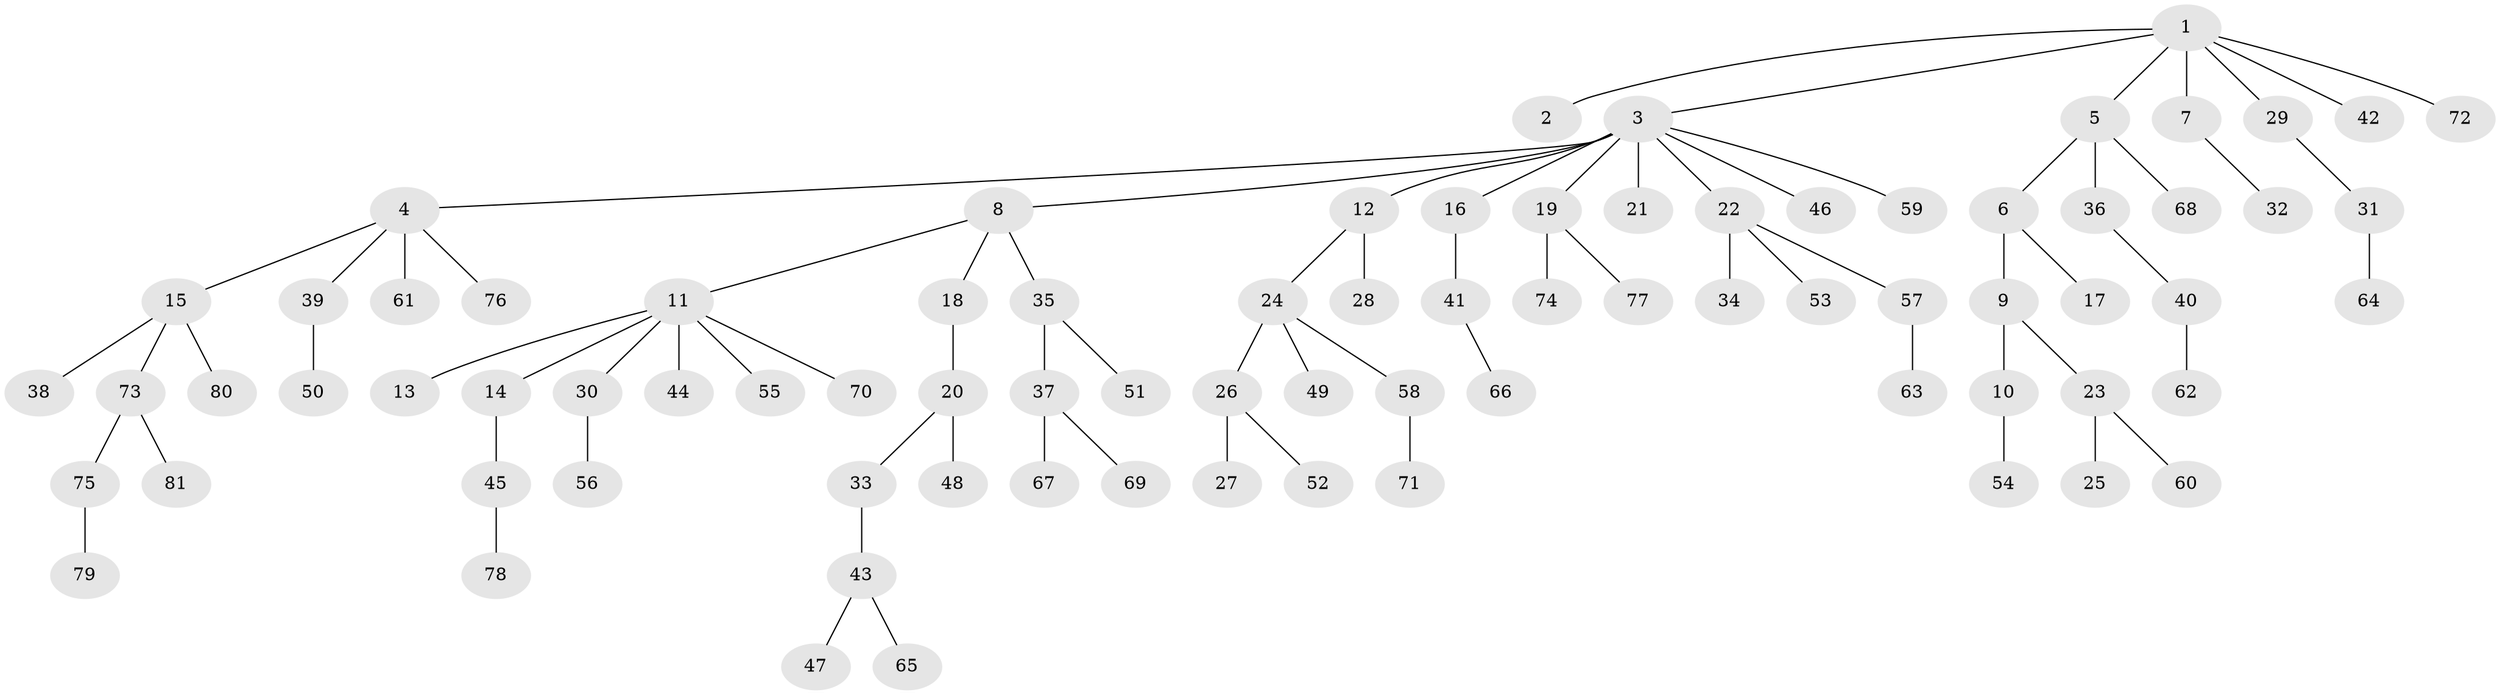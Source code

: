 // Generated by graph-tools (version 1.1) at 2025/50/03/09/25 03:50:26]
// undirected, 81 vertices, 80 edges
graph export_dot {
graph [start="1"]
  node [color=gray90,style=filled];
  1;
  2;
  3;
  4;
  5;
  6;
  7;
  8;
  9;
  10;
  11;
  12;
  13;
  14;
  15;
  16;
  17;
  18;
  19;
  20;
  21;
  22;
  23;
  24;
  25;
  26;
  27;
  28;
  29;
  30;
  31;
  32;
  33;
  34;
  35;
  36;
  37;
  38;
  39;
  40;
  41;
  42;
  43;
  44;
  45;
  46;
  47;
  48;
  49;
  50;
  51;
  52;
  53;
  54;
  55;
  56;
  57;
  58;
  59;
  60;
  61;
  62;
  63;
  64;
  65;
  66;
  67;
  68;
  69;
  70;
  71;
  72;
  73;
  74;
  75;
  76;
  77;
  78;
  79;
  80;
  81;
  1 -- 2;
  1 -- 3;
  1 -- 5;
  1 -- 7;
  1 -- 29;
  1 -- 42;
  1 -- 72;
  3 -- 4;
  3 -- 8;
  3 -- 12;
  3 -- 16;
  3 -- 19;
  3 -- 21;
  3 -- 22;
  3 -- 46;
  3 -- 59;
  4 -- 15;
  4 -- 39;
  4 -- 61;
  4 -- 76;
  5 -- 6;
  5 -- 36;
  5 -- 68;
  6 -- 9;
  6 -- 17;
  7 -- 32;
  8 -- 11;
  8 -- 18;
  8 -- 35;
  9 -- 10;
  9 -- 23;
  10 -- 54;
  11 -- 13;
  11 -- 14;
  11 -- 30;
  11 -- 44;
  11 -- 55;
  11 -- 70;
  12 -- 24;
  12 -- 28;
  14 -- 45;
  15 -- 38;
  15 -- 73;
  15 -- 80;
  16 -- 41;
  18 -- 20;
  19 -- 74;
  19 -- 77;
  20 -- 33;
  20 -- 48;
  22 -- 34;
  22 -- 53;
  22 -- 57;
  23 -- 25;
  23 -- 60;
  24 -- 26;
  24 -- 49;
  24 -- 58;
  26 -- 27;
  26 -- 52;
  29 -- 31;
  30 -- 56;
  31 -- 64;
  33 -- 43;
  35 -- 37;
  35 -- 51;
  36 -- 40;
  37 -- 67;
  37 -- 69;
  39 -- 50;
  40 -- 62;
  41 -- 66;
  43 -- 47;
  43 -- 65;
  45 -- 78;
  57 -- 63;
  58 -- 71;
  73 -- 75;
  73 -- 81;
  75 -- 79;
}
